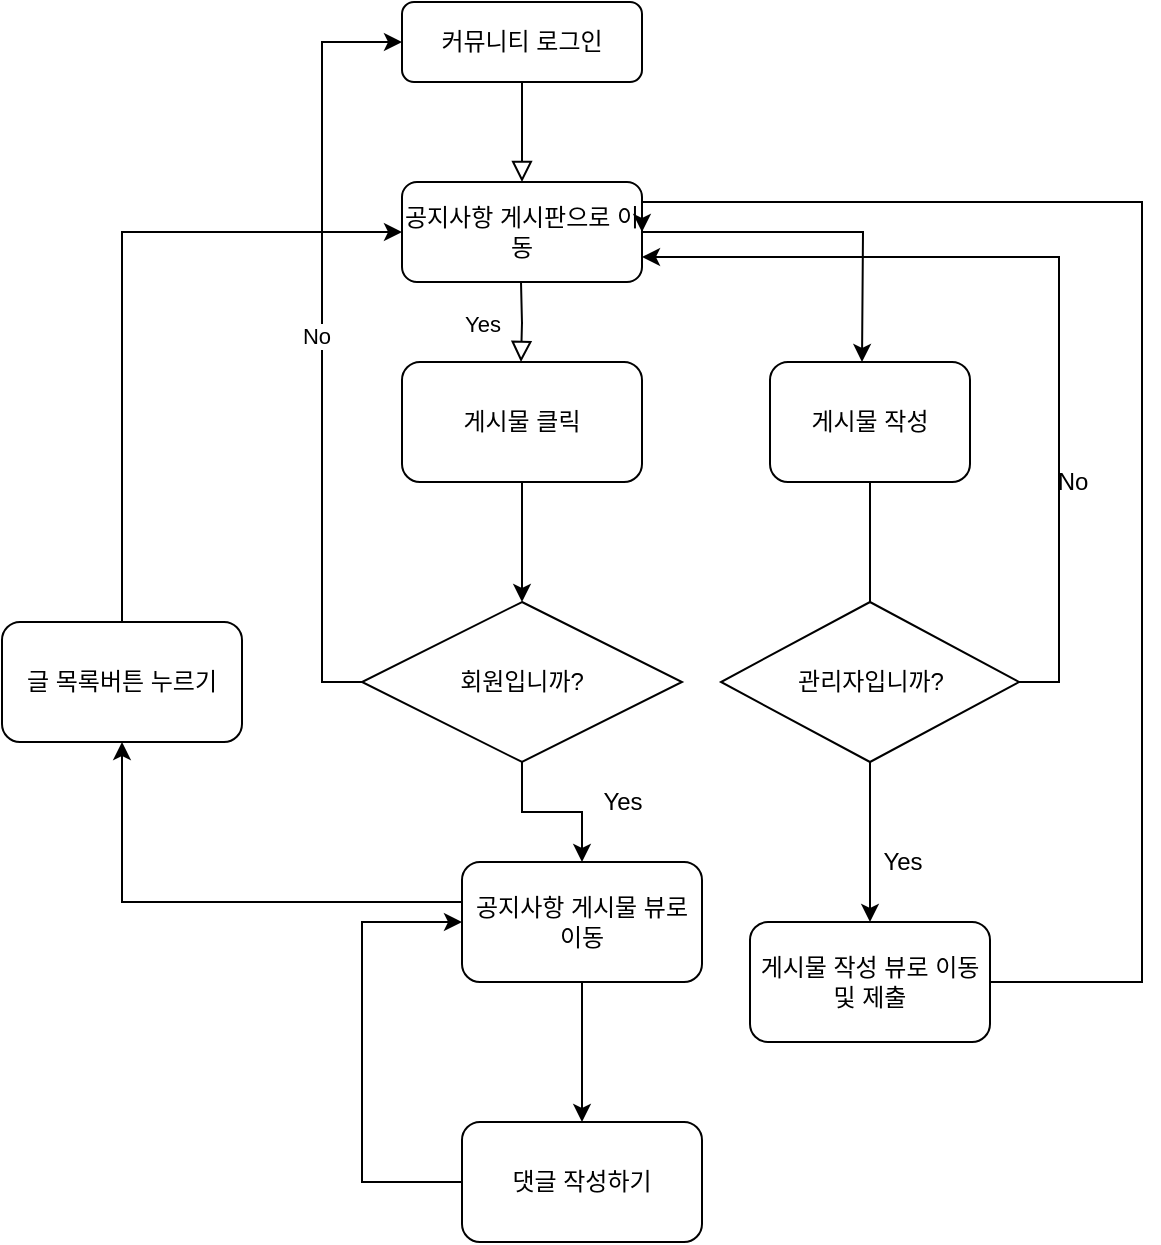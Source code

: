 <mxfile version="15.5.2" type="github">
  <diagram id="C5RBs43oDa-KdzZeNtuy" name="Page-1">
    <mxGraphModel dx="1769" dy="582" grid="1" gridSize="10" guides="1" tooltips="1" connect="1" arrows="1" fold="1" page="1" pageScale="1" pageWidth="827" pageHeight="1169" math="0" shadow="0">
      <root>
        <mxCell id="WIyWlLk6GJQsqaUBKTNV-0" />
        <mxCell id="WIyWlLk6GJQsqaUBKTNV-1" parent="WIyWlLk6GJQsqaUBKTNV-0" />
        <mxCell id="WIyWlLk6GJQsqaUBKTNV-2" value="" style="rounded=0;html=1;jettySize=auto;orthogonalLoop=1;fontSize=11;endArrow=block;endFill=0;endSize=8;strokeWidth=1;shadow=0;labelBackgroundColor=none;edgeStyle=orthogonalEdgeStyle;entryX=0.5;entryY=0;entryDx=0;entryDy=0;" parent="WIyWlLk6GJQsqaUBKTNV-1" source="WIyWlLk6GJQsqaUBKTNV-3" target="r0qY3md7DuzICj1fMkWX-1" edge="1">
          <mxGeometry relative="1" as="geometry">
            <mxPoint x="220" y="170" as="targetPoint" />
          </mxGeometry>
        </mxCell>
        <mxCell id="WIyWlLk6GJQsqaUBKTNV-3" value="커뮤니티 로그인" style="rounded=1;whiteSpace=wrap;html=1;fontSize=12;glass=0;strokeWidth=1;shadow=0;" parent="WIyWlLk6GJQsqaUBKTNV-1" vertex="1">
          <mxGeometry x="130" y="80" width="120" height="40" as="geometry" />
        </mxCell>
        <mxCell id="WIyWlLk6GJQsqaUBKTNV-4" value="Yes" style="rounded=0;html=1;jettySize=auto;orthogonalLoop=1;fontSize=11;endArrow=block;endFill=0;endSize=8;strokeWidth=1;shadow=0;labelBackgroundColor=none;edgeStyle=orthogonalEdgeStyle;" parent="WIyWlLk6GJQsqaUBKTNV-1" edge="1">
          <mxGeometry y="20" relative="1" as="geometry">
            <mxPoint as="offset" />
            <mxPoint x="189.5" y="220" as="sourcePoint" />
            <mxPoint x="189.5" y="260" as="targetPoint" />
          </mxGeometry>
        </mxCell>
        <mxCell id="r0qY3md7DuzICj1fMkWX-15" style="edgeStyle=orthogonalEdgeStyle;rounded=0;orthogonalLoop=1;jettySize=auto;html=1;exitX=1;exitY=0.5;exitDx=0;exitDy=0;" edge="1" parent="WIyWlLk6GJQsqaUBKTNV-1" source="r0qY3md7DuzICj1fMkWX-1">
          <mxGeometry relative="1" as="geometry">
            <mxPoint x="360" y="260" as="targetPoint" />
          </mxGeometry>
        </mxCell>
        <mxCell id="r0qY3md7DuzICj1fMkWX-1" value="공지사항 게시판으로 이동" style="rounded=1;whiteSpace=wrap;html=1;" vertex="1" parent="WIyWlLk6GJQsqaUBKTNV-1">
          <mxGeometry x="130" y="170" width="120" height="50" as="geometry" />
        </mxCell>
        <mxCell id="r0qY3md7DuzICj1fMkWX-3" style="edgeStyle=orthogonalEdgeStyle;rounded=0;orthogonalLoop=1;jettySize=auto;html=1;exitX=0.5;exitY=1;exitDx=0;exitDy=0;entryX=0.5;entryY=0;entryDx=0;entryDy=0;" edge="1" parent="WIyWlLk6GJQsqaUBKTNV-1" source="r0qY3md7DuzICj1fMkWX-2" target="r0qY3md7DuzICj1fMkWX-5">
          <mxGeometry relative="1" as="geometry">
            <mxPoint x="220" y="380" as="targetPoint" />
          </mxGeometry>
        </mxCell>
        <mxCell id="r0qY3md7DuzICj1fMkWX-2" value="게시물 클릭" style="rounded=1;whiteSpace=wrap;html=1;" vertex="1" parent="WIyWlLk6GJQsqaUBKTNV-1">
          <mxGeometry x="130" y="260" width="120" height="60" as="geometry" />
        </mxCell>
        <mxCell id="r0qY3md7DuzICj1fMkWX-10" style="edgeStyle=orthogonalEdgeStyle;rounded=0;orthogonalLoop=1;jettySize=auto;html=1;exitX=0;exitY=0.5;exitDx=0;exitDy=0;entryX=0;entryY=0.5;entryDx=0;entryDy=0;" edge="1" parent="WIyWlLk6GJQsqaUBKTNV-1" source="r0qY3md7DuzICj1fMkWX-5" target="WIyWlLk6GJQsqaUBKTNV-3">
          <mxGeometry relative="1" as="geometry" />
        </mxCell>
        <mxCell id="r0qY3md7DuzICj1fMkWX-11" value="No" style="edgeLabel;html=1;align=center;verticalAlign=middle;resizable=0;points=[];" vertex="1" connectable="0" parent="r0qY3md7DuzICj1fMkWX-10">
          <mxGeometry x="0.016" y="3" relative="1" as="geometry">
            <mxPoint as="offset" />
          </mxGeometry>
        </mxCell>
        <mxCell id="r0qY3md7DuzICj1fMkWX-13" style="edgeStyle=orthogonalEdgeStyle;rounded=0;orthogonalLoop=1;jettySize=auto;html=1;exitX=0.5;exitY=1;exitDx=0;exitDy=0;entryX=0.5;entryY=0;entryDx=0;entryDy=0;" edge="1" parent="WIyWlLk6GJQsqaUBKTNV-1" source="r0qY3md7DuzICj1fMkWX-5" target="r0qY3md7DuzICj1fMkWX-12">
          <mxGeometry relative="1" as="geometry" />
        </mxCell>
        <mxCell id="r0qY3md7DuzICj1fMkWX-5" value="회원입니까?" style="rhombus;whiteSpace=wrap;html=1;" vertex="1" parent="WIyWlLk6GJQsqaUBKTNV-1">
          <mxGeometry x="110" y="380" width="160" height="80" as="geometry" />
        </mxCell>
        <mxCell id="r0qY3md7DuzICj1fMkWX-28" style="edgeStyle=orthogonalEdgeStyle;rounded=0;orthogonalLoop=1;jettySize=auto;html=1;exitX=0.5;exitY=1;exitDx=0;exitDy=0;" edge="1" parent="WIyWlLk6GJQsqaUBKTNV-1" source="r0qY3md7DuzICj1fMkWX-12" target="r0qY3md7DuzICj1fMkWX-27">
          <mxGeometry relative="1" as="geometry" />
        </mxCell>
        <mxCell id="r0qY3md7DuzICj1fMkWX-31" style="edgeStyle=orthogonalEdgeStyle;rounded=0;orthogonalLoop=1;jettySize=auto;html=1;exitX=0;exitY=0.5;exitDx=0;exitDy=0;entryX=0.5;entryY=1;entryDx=0;entryDy=0;" edge="1" parent="WIyWlLk6GJQsqaUBKTNV-1" source="r0qY3md7DuzICj1fMkWX-12" target="r0qY3md7DuzICj1fMkWX-30">
          <mxGeometry relative="1" as="geometry">
            <Array as="points">
              <mxPoint x="160" y="530" />
              <mxPoint x="-10" y="530" />
            </Array>
          </mxGeometry>
        </mxCell>
        <mxCell id="r0qY3md7DuzICj1fMkWX-12" value="공지사항 게시물 뷰로 이동" style="rounded=1;whiteSpace=wrap;html=1;" vertex="1" parent="WIyWlLk6GJQsqaUBKTNV-1">
          <mxGeometry x="160" y="510" width="120" height="60" as="geometry" />
        </mxCell>
        <mxCell id="r0qY3md7DuzICj1fMkWX-14" value="Yes" style="text;html=1;align=center;verticalAlign=middle;resizable=0;points=[];autosize=1;strokeColor=none;fillColor=none;" vertex="1" parent="WIyWlLk6GJQsqaUBKTNV-1">
          <mxGeometry x="220" y="470" width="40" height="20" as="geometry" />
        </mxCell>
        <mxCell id="r0qY3md7DuzICj1fMkWX-19" style="edgeStyle=orthogonalEdgeStyle;rounded=0;orthogonalLoop=1;jettySize=auto;html=1;exitX=0.5;exitY=1;exitDx=0;exitDy=0;" edge="1" parent="WIyWlLk6GJQsqaUBKTNV-1" source="r0qY3md7DuzICj1fMkWX-18">
          <mxGeometry relative="1" as="geometry">
            <mxPoint x="364" y="400" as="targetPoint" />
          </mxGeometry>
        </mxCell>
        <mxCell id="r0qY3md7DuzICj1fMkWX-18" value="게시물 작성" style="rounded=1;whiteSpace=wrap;html=1;" vertex="1" parent="WIyWlLk6GJQsqaUBKTNV-1">
          <mxGeometry x="314" y="260" width="100" height="60" as="geometry" />
        </mxCell>
        <mxCell id="r0qY3md7DuzICj1fMkWX-21" style="edgeStyle=orthogonalEdgeStyle;rounded=0;orthogonalLoop=1;jettySize=auto;html=1;exitX=0.5;exitY=1;exitDx=0;exitDy=0;" edge="1" parent="WIyWlLk6GJQsqaUBKTNV-1" source="r0qY3md7DuzICj1fMkWX-20">
          <mxGeometry relative="1" as="geometry">
            <mxPoint x="364" y="540" as="targetPoint" />
          </mxGeometry>
        </mxCell>
        <mxCell id="r0qY3md7DuzICj1fMkWX-33" style="edgeStyle=orthogonalEdgeStyle;rounded=0;orthogonalLoop=1;jettySize=auto;html=1;exitX=1;exitY=0.5;exitDx=0;exitDy=0;entryX=1;entryY=0.75;entryDx=0;entryDy=0;" edge="1" parent="WIyWlLk6GJQsqaUBKTNV-1" source="r0qY3md7DuzICj1fMkWX-20" target="r0qY3md7DuzICj1fMkWX-1">
          <mxGeometry relative="1" as="geometry" />
        </mxCell>
        <mxCell id="r0qY3md7DuzICj1fMkWX-20" value="관리자입니까?" style="rhombus;whiteSpace=wrap;html=1;" vertex="1" parent="WIyWlLk6GJQsqaUBKTNV-1">
          <mxGeometry x="289.5" y="380" width="149" height="80" as="geometry" />
        </mxCell>
        <mxCell id="r0qY3md7DuzICj1fMkWX-22" value="Yes" style="text;html=1;align=center;verticalAlign=middle;resizable=0;points=[];autosize=1;strokeColor=none;fillColor=none;" vertex="1" parent="WIyWlLk6GJQsqaUBKTNV-1">
          <mxGeometry x="360" y="500" width="40" height="20" as="geometry" />
        </mxCell>
        <mxCell id="r0qY3md7DuzICj1fMkWX-26" style="edgeStyle=orthogonalEdgeStyle;rounded=0;orthogonalLoop=1;jettySize=auto;html=1;exitX=1;exitY=0.5;exitDx=0;exitDy=0;entryX=1;entryY=0.5;entryDx=0;entryDy=0;" edge="1" parent="WIyWlLk6GJQsqaUBKTNV-1" source="r0qY3md7DuzICj1fMkWX-25" target="r0qY3md7DuzICj1fMkWX-1">
          <mxGeometry relative="1" as="geometry">
            <Array as="points">
              <mxPoint x="500" y="570" />
              <mxPoint x="500" y="180" />
              <mxPoint x="250" y="180" />
            </Array>
          </mxGeometry>
        </mxCell>
        <mxCell id="r0qY3md7DuzICj1fMkWX-25" value="게시물 작성 뷰로 이동 및 제출" style="rounded=1;whiteSpace=wrap;html=1;" vertex="1" parent="WIyWlLk6GJQsqaUBKTNV-1">
          <mxGeometry x="304" y="540" width="120" height="60" as="geometry" />
        </mxCell>
        <mxCell id="r0qY3md7DuzICj1fMkWX-29" style="edgeStyle=orthogonalEdgeStyle;rounded=0;orthogonalLoop=1;jettySize=auto;html=1;exitX=0;exitY=0.5;exitDx=0;exitDy=0;entryX=0;entryY=0.5;entryDx=0;entryDy=0;" edge="1" parent="WIyWlLk6GJQsqaUBKTNV-1" source="r0qY3md7DuzICj1fMkWX-27" target="r0qY3md7DuzICj1fMkWX-12">
          <mxGeometry relative="1" as="geometry">
            <Array as="points">
              <mxPoint x="110" y="670" />
              <mxPoint x="110" y="540" />
            </Array>
          </mxGeometry>
        </mxCell>
        <mxCell id="r0qY3md7DuzICj1fMkWX-27" value="댓글 작성하기" style="rounded=1;whiteSpace=wrap;html=1;" vertex="1" parent="WIyWlLk6GJQsqaUBKTNV-1">
          <mxGeometry x="160" y="640" width="120" height="60" as="geometry" />
        </mxCell>
        <mxCell id="r0qY3md7DuzICj1fMkWX-34" style="edgeStyle=orthogonalEdgeStyle;rounded=0;orthogonalLoop=1;jettySize=auto;html=1;exitX=0.5;exitY=0;exitDx=0;exitDy=0;entryX=0;entryY=0.5;entryDx=0;entryDy=0;" edge="1" parent="WIyWlLk6GJQsqaUBKTNV-1" source="r0qY3md7DuzICj1fMkWX-30" target="r0qY3md7DuzICj1fMkWX-1">
          <mxGeometry relative="1" as="geometry" />
        </mxCell>
        <mxCell id="r0qY3md7DuzICj1fMkWX-30" value="글 목록버튼 누르기" style="rounded=1;whiteSpace=wrap;html=1;" vertex="1" parent="WIyWlLk6GJQsqaUBKTNV-1">
          <mxGeometry x="-70" y="390" width="120" height="60" as="geometry" />
        </mxCell>
        <mxCell id="r0qY3md7DuzICj1fMkWX-24" value="No" style="text;html=1;align=center;verticalAlign=middle;resizable=0;points=[];autosize=1;strokeColor=none;fillColor=none;" vertex="1" parent="WIyWlLk6GJQsqaUBKTNV-1">
          <mxGeometry x="450" y="310" width="30" height="20" as="geometry" />
        </mxCell>
      </root>
    </mxGraphModel>
  </diagram>
</mxfile>
